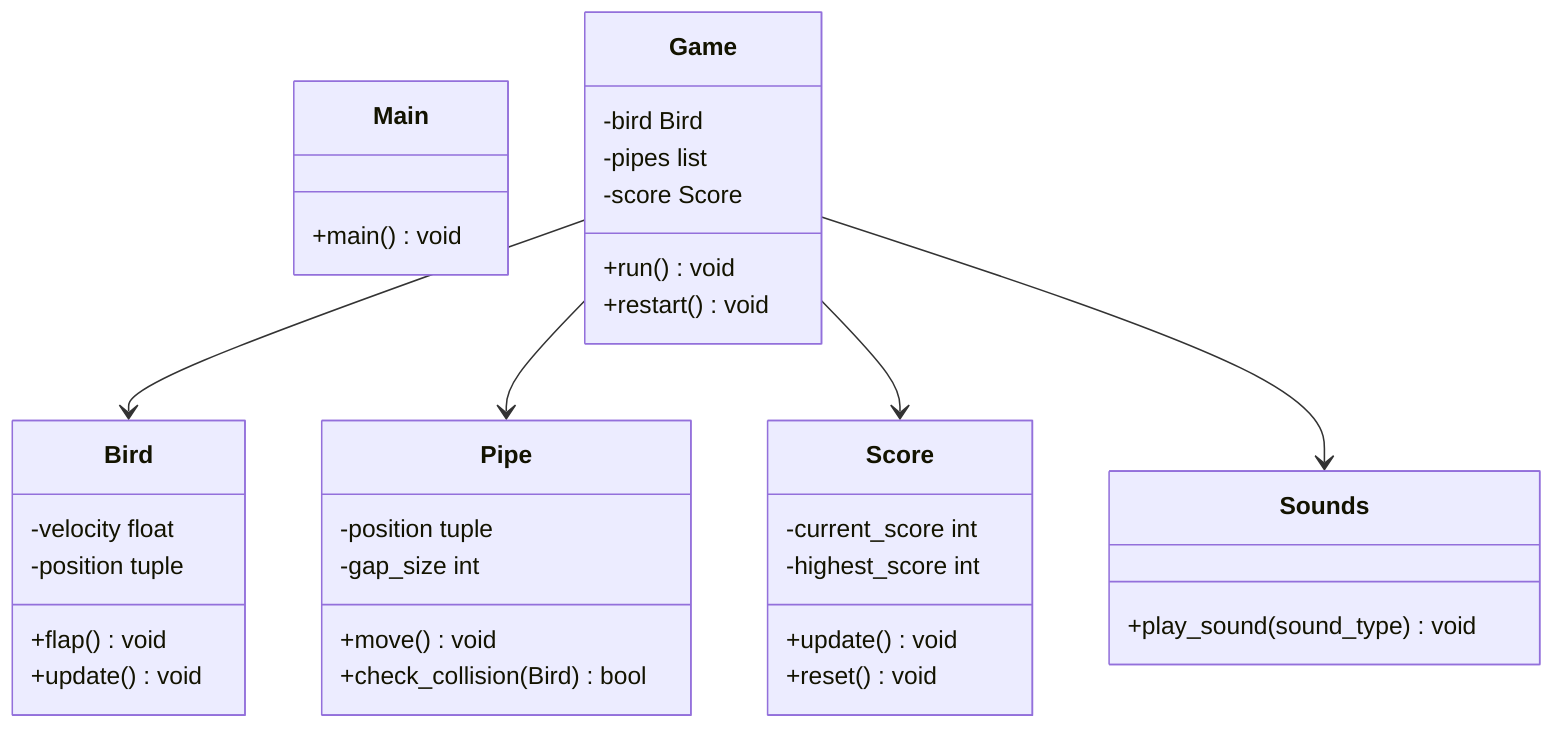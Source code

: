 classDiagram
    class Main {
        +main() void
    }
    class Game {
        -bird Bird
        -pipes list
        -score Score
        +run() void
        +restart() void
    }
    class Bird {
        -velocity float
        -position tuple
        +flap() void
        +update() void
    }
    class Pipe {
        -position tuple
        -gap_size int
        +move() void
        +check_collision(Bird) bool
    }
    class Score {
        -current_score int
        -highest_score int
        +update() void
        +reset() void
    }
    class Sounds {
        +play_sound(sound_type) void
    }
    Game --> Bird
    Game --> Pipe
    Game --> Score
    Game --> Sounds